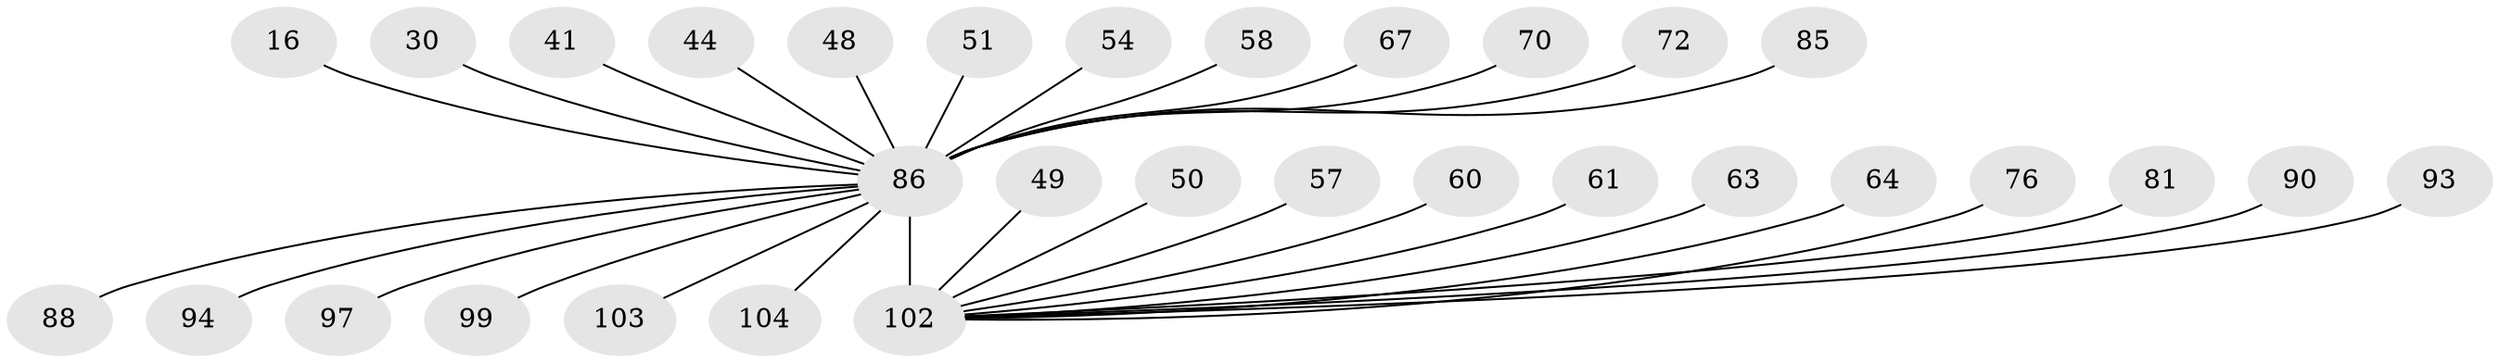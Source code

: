 // original degree distribution, {1: 0.47115384615384615, 22: 0.009615384615384616, 40: 0.009615384615384616, 4: 0.0673076923076923, 15: 0.009615384615384616, 5: 0.028846153846153848, 3: 0.16346153846153846, 2: 0.16346153846153846, 6: 0.038461538461538464, 8: 0.009615384615384616, 12: 0.009615384615384616, 9: 0.009615384615384616, 7: 0.009615384615384616}
// Generated by graph-tools (version 1.1) at 2025/51/03/04/25 21:51:13]
// undirected, 31 vertices, 30 edges
graph export_dot {
graph [start="1"]
  node [color=gray90,style=filled];
  16;
  30;
  41;
  44 [super="+36"];
  48;
  49;
  50;
  51;
  54;
  57 [super="+55"];
  58;
  60;
  61;
  63;
  64;
  67;
  70 [super="+25"];
  72;
  76;
  81;
  85;
  86 [super="+3+35+68+1+6+8+11+14"];
  88;
  90;
  93;
  94 [super="+89"];
  97 [super="+59"];
  99 [super="+98"];
  102 [super="+96+100+7+83+101+77+87"];
  103 [super="+71"];
  104 [super="+19+74"];
  16 -- 86;
  30 -- 86;
  41 -- 86;
  44 -- 86 [weight=2];
  48 -- 86 [weight=2];
  49 -- 102;
  50 -- 102;
  51 -- 86;
  54 -- 86;
  57 -- 102 [weight=2];
  58 -- 86;
  60 -- 102;
  61 -- 102;
  63 -- 102;
  64 -- 102;
  67 -- 86;
  70 -- 86;
  72 -- 86;
  76 -- 102;
  81 -- 102;
  85 -- 86;
  86 -- 102 [weight=39];
  86 -- 88;
  86 -- 104;
  86 -- 97;
  86 -- 103;
  86 -- 94;
  86 -- 99 [weight=2];
  90 -- 102;
  93 -- 102;
}
